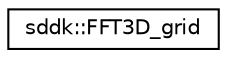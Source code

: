 digraph "Graphical Class Hierarchy"
{
 // INTERACTIVE_SVG=YES
  edge [fontname="Helvetica",fontsize="10",labelfontname="Helvetica",labelfontsize="10"];
  node [fontname="Helvetica",fontsize="10",shape=record];
  rankdir="LR";
  Node1 [label="sddk::FFT3D_grid",height=0.2,width=0.4,color="black", fillcolor="white", style="filled",URL="$classsddk_1_1_f_f_t3_d__grid.html",tooltip="Handling of FFT grids. "];
}
